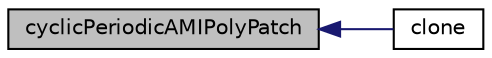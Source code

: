 digraph "cyclicPeriodicAMIPolyPatch"
{
  bgcolor="transparent";
  edge [fontname="Helvetica",fontsize="10",labelfontname="Helvetica",labelfontsize="10"];
  node [fontname="Helvetica",fontsize="10",shape=record];
  rankdir="LR";
  Node1 [label="cyclicPeriodicAMIPolyPatch",height=0.2,width=0.4,color="black", fillcolor="grey75", style="filled" fontcolor="black"];
  Node1 -> Node2 [dir="back",color="midnightblue",fontsize="10",style="solid",fontname="Helvetica"];
  Node2 [label="clone",height=0.2,width=0.4,color="black",URL="$classFoam_1_1cyclicPeriodicAMIPolyPatch.html#a1f85aaaa13110e27761653927eea8bbc",tooltip="Construct and return a clone, resetting the face list. "];
}
